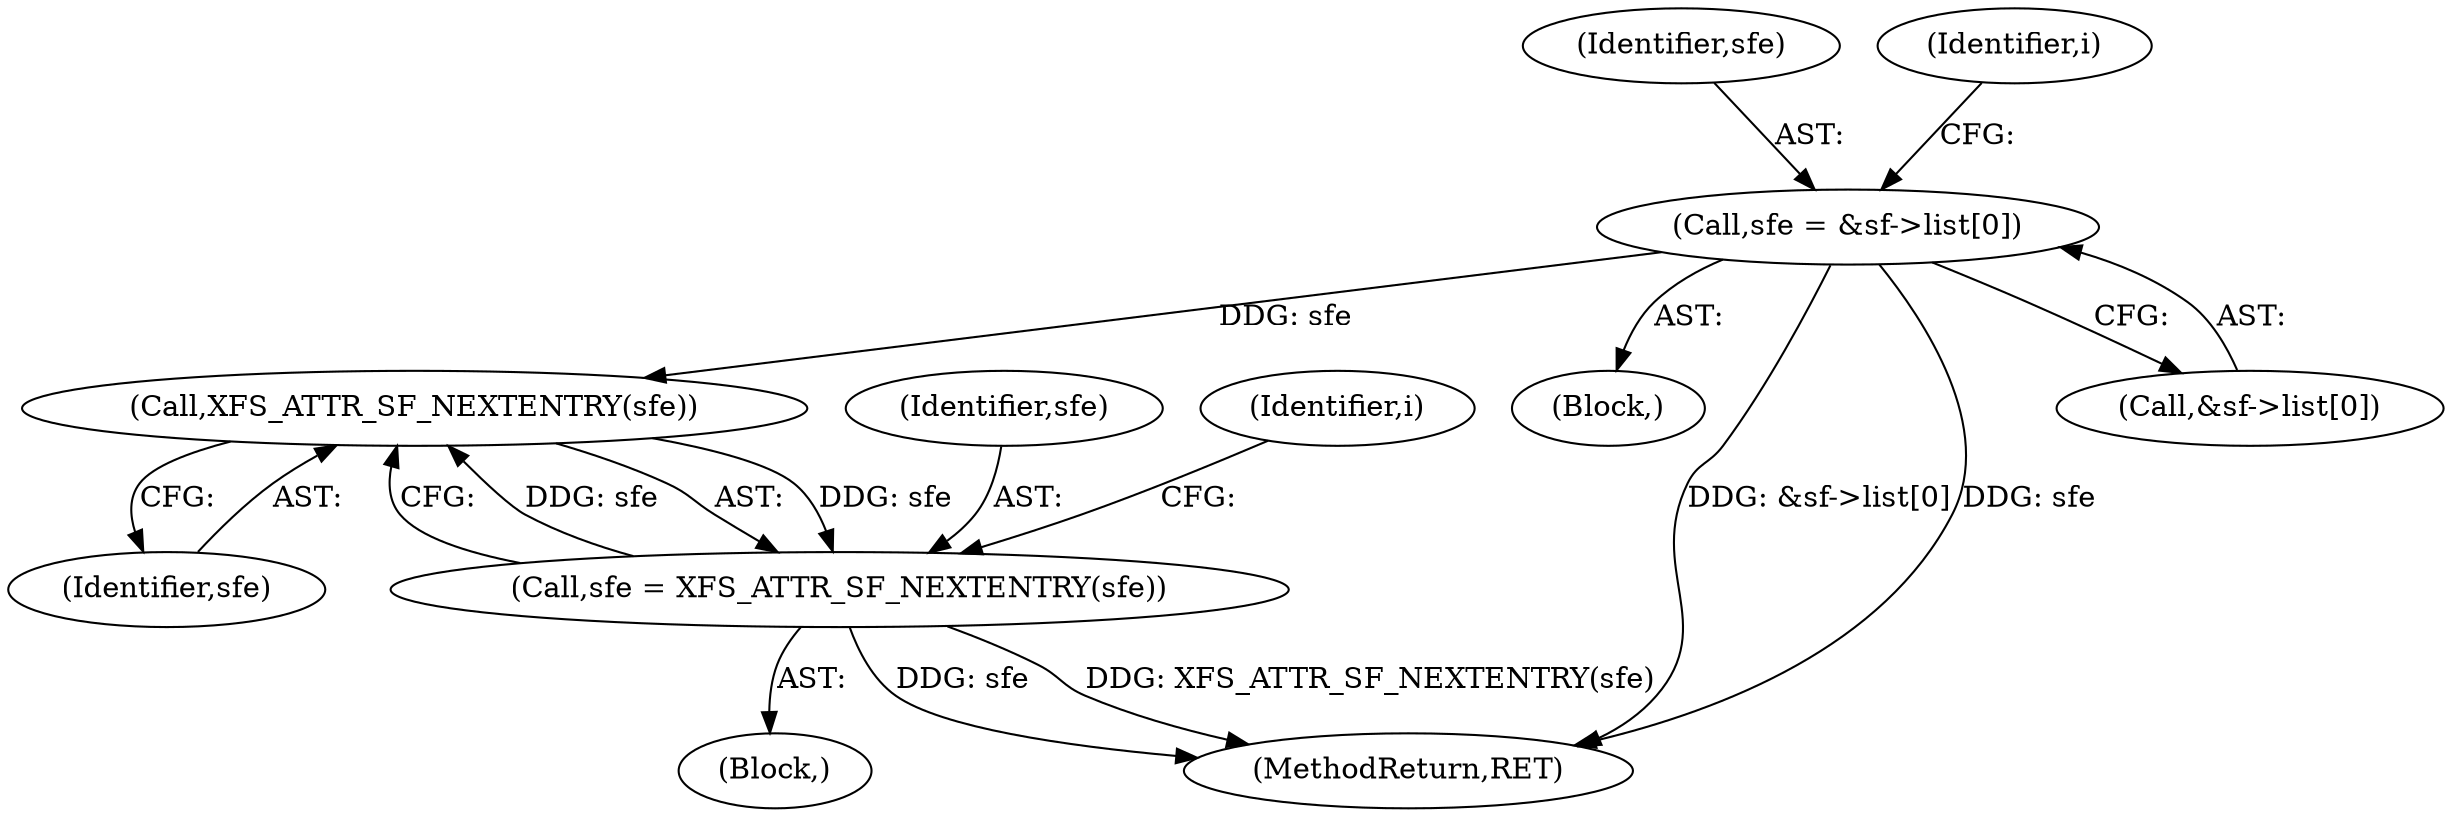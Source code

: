 digraph "0_linux_bb3d48dcf86a97dc25fe9fc2c11938e19cb4399a@array" {
"1000308" [label="(Call,sfe = &sf->list[0])"];
"1000409" [label="(Call,XFS_ATTR_SF_NEXTENTRY(sfe))"];
"1000407" [label="(Call,sfe = XFS_ATTR_SF_NEXTENTRY(sfe))"];
"1000109" [label="(Block,)"];
"1000407" [label="(Call,sfe = XFS_ATTR_SF_NEXTENTRY(sfe))"];
"1000423" [label="(MethodReturn,RET)"];
"1000410" [label="(Identifier,sfe)"];
"1000408" [label="(Identifier,sfe)"];
"1000309" [label="(Identifier,sfe)"];
"1000310" [label="(Call,&sf->list[0])"];
"1000329" [label="(Block,)"];
"1000409" [label="(Call,XFS_ATTR_SF_NEXTENTRY(sfe))"];
"1000328" [label="(Identifier,i)"];
"1000318" [label="(Identifier,i)"];
"1000308" [label="(Call,sfe = &sf->list[0])"];
"1000308" -> "1000109"  [label="AST: "];
"1000308" -> "1000310"  [label="CFG: "];
"1000309" -> "1000308"  [label="AST: "];
"1000310" -> "1000308"  [label="AST: "];
"1000318" -> "1000308"  [label="CFG: "];
"1000308" -> "1000423"  [label="DDG: &sf->list[0]"];
"1000308" -> "1000423"  [label="DDG: sfe"];
"1000308" -> "1000409"  [label="DDG: sfe"];
"1000409" -> "1000407"  [label="AST: "];
"1000409" -> "1000410"  [label="CFG: "];
"1000410" -> "1000409"  [label="AST: "];
"1000407" -> "1000409"  [label="CFG: "];
"1000409" -> "1000407"  [label="DDG: sfe"];
"1000407" -> "1000409"  [label="DDG: sfe"];
"1000407" -> "1000329"  [label="AST: "];
"1000408" -> "1000407"  [label="AST: "];
"1000328" -> "1000407"  [label="CFG: "];
"1000407" -> "1000423"  [label="DDG: XFS_ATTR_SF_NEXTENTRY(sfe)"];
"1000407" -> "1000423"  [label="DDG: sfe"];
}
